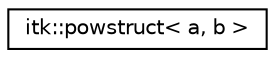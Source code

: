 digraph "Graphical Class Hierarchy"
{
  edge [fontname="Helvetica",fontsize="10",labelfontname="Helvetica",labelfontsize="10"];
  node [fontname="Helvetica",fontsize="10",shape=record];
  rankdir="LR";
  Node1 [label="itk::powstruct\< a, b \>",height=0.2,width=0.4,color="black", fillcolor="white", style="filled",URL="$structitk_1_1powstruct.html"];
}
